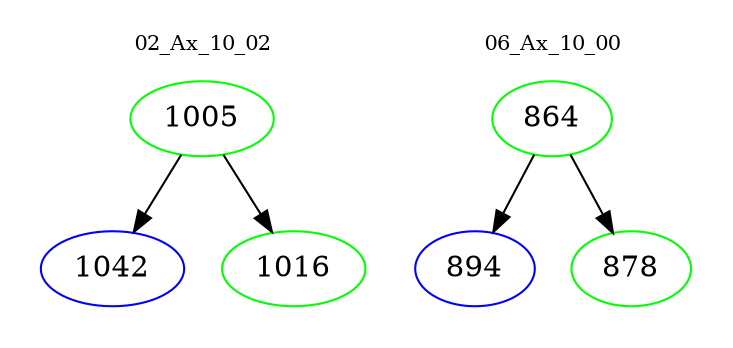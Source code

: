 digraph{
subgraph cluster_0 {
color = white
label = "02_Ax_10_02";
fontsize=10;
T0_1005 [label="1005", color="green"]
T0_1005 -> T0_1042 [color="black"]
T0_1042 [label="1042", color="blue"]
T0_1005 -> T0_1016 [color="black"]
T0_1016 [label="1016", color="green"]
}
subgraph cluster_1 {
color = white
label = "06_Ax_10_00";
fontsize=10;
T1_864 [label="864", color="green"]
T1_864 -> T1_894 [color="black"]
T1_894 [label="894", color="blue"]
T1_864 -> T1_878 [color="black"]
T1_878 [label="878", color="green"]
}
}
